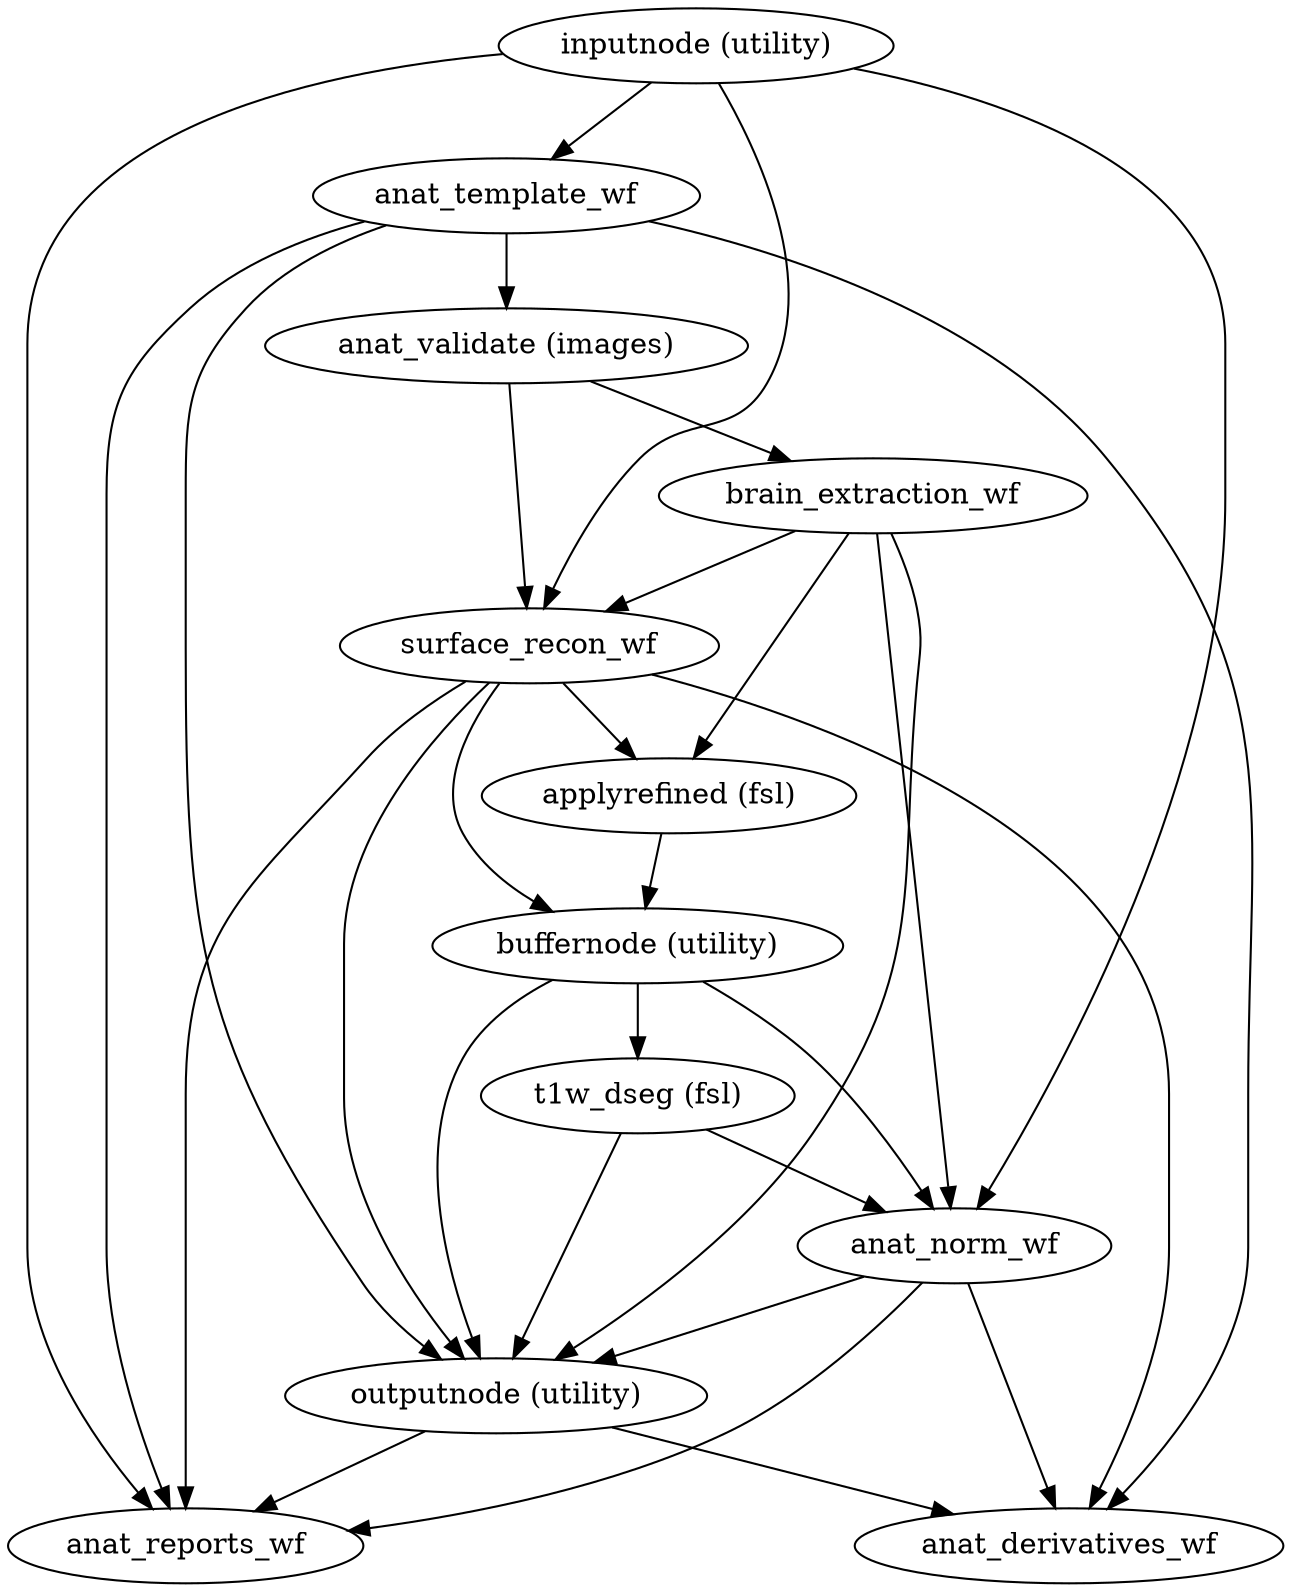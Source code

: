 strict digraph  {
"buffernode (utility)";
"t1w_dseg (fsl)";
"outputnode (utility)";
anat_norm_wf;
anat_reports_wf;
anat_derivatives_wf;
"inputnode (utility)";
anat_template_wf;
surface_recon_wf;
"anat_validate (images)";
brain_extraction_wf;
"applyrefined (fsl)";
"buffernode (utility)" -> "t1w_dseg (fsl)";
"buffernode (utility)" -> "outputnode (utility)";
"buffernode (utility)" -> anat_norm_wf;
"t1w_dseg (fsl)" -> "outputnode (utility)";
"t1w_dseg (fsl)" -> anat_norm_wf;
"outputnode (utility)" -> anat_reports_wf;
"outputnode (utility)" -> anat_derivatives_wf;
anat_norm_wf -> "outputnode (utility)";
anat_norm_wf -> anat_reports_wf;
anat_norm_wf -> anat_derivatives_wf;
"inputnode (utility)" -> anat_template_wf;
"inputnode (utility)" -> anat_norm_wf;
"inputnode (utility)" -> anat_reports_wf;
"inputnode (utility)" -> surface_recon_wf;
anat_template_wf -> "anat_validate (images)";
anat_template_wf -> "outputnode (utility)";
anat_template_wf -> anat_reports_wf;
anat_template_wf -> anat_derivatives_wf;
surface_recon_wf -> "applyrefined (fsl)";
surface_recon_wf -> "outputnode (utility)";
surface_recon_wf -> "buffernode (utility)";
surface_recon_wf -> anat_reports_wf;
surface_recon_wf -> anat_derivatives_wf;
"anat_validate (images)" -> brain_extraction_wf;
"anat_validate (images)" -> surface_recon_wf;
brain_extraction_wf -> "outputnode (utility)";
brain_extraction_wf -> anat_norm_wf;
brain_extraction_wf -> surface_recon_wf;
brain_extraction_wf -> "applyrefined (fsl)";
"applyrefined (fsl)" -> "buffernode (utility)";
}

